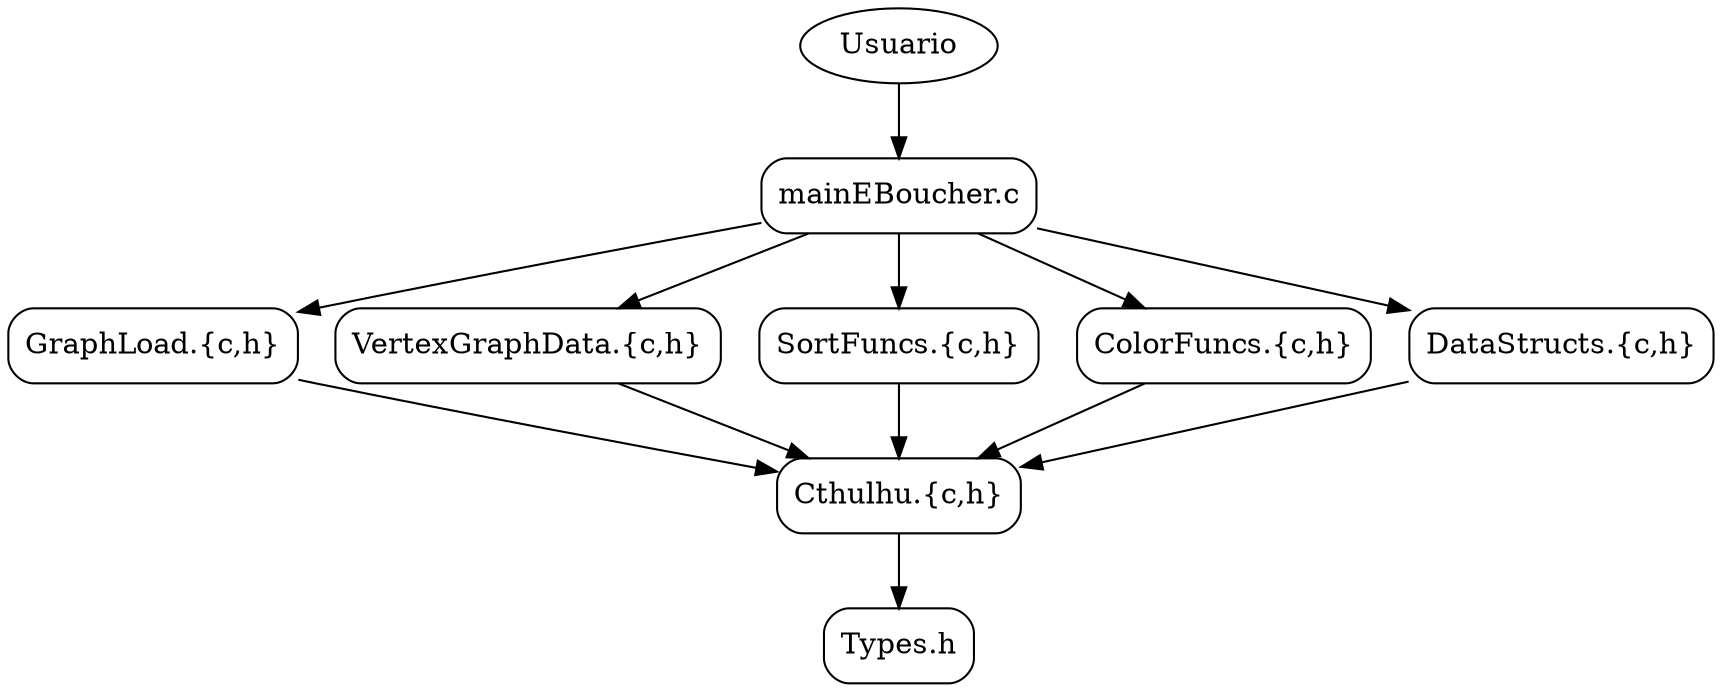 digraph G
{
    Usuario
    node [shape=box, style=rounded];

    1  [label="mainEBoucher.c"];
    2  [label="GraphLoad.{c,h}"];
    3  [label="VertexGraphData.{c,h}"];
    4  [label="SortFuncs.{c,h}"];
    5  [label="ColorFuncs.{c,h}"];
    6  [label="DataStructs.{c,h}"];
    7  [label="Cthulhu.{c,h}"];
    8  [label="Types.h"];

    Usuario -> 1;
    1 -> 2;
    1 -> 3;
    1 -> 4;
    1 -> 5;
    1 -> 6;
    2 -> 7;
    3 -> 7;
    4 -> 7;
    5 -> 7;
    6 -> 7;
    7 -> 8;
}